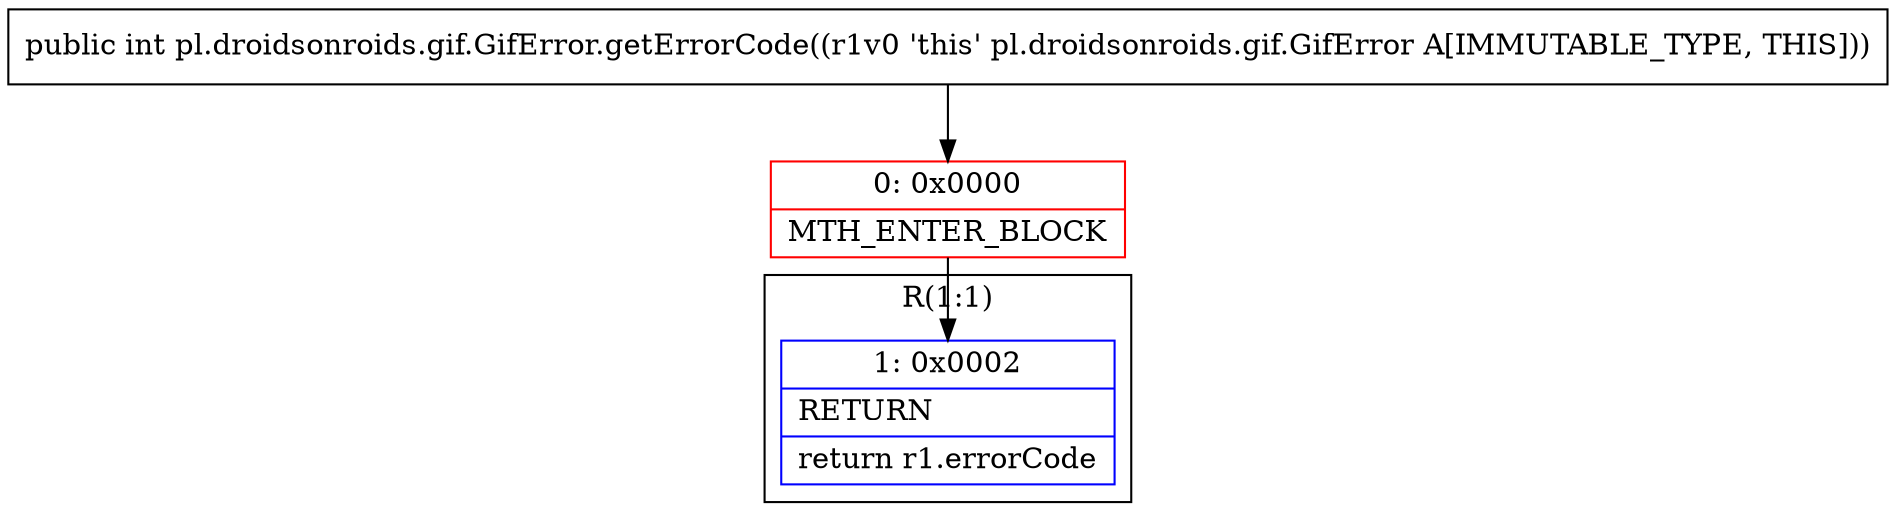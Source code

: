 digraph "CFG forpl.droidsonroids.gif.GifError.getErrorCode()I" {
subgraph cluster_Region_1071936988 {
label = "R(1:1)";
node [shape=record,color=blue];
Node_1 [shape=record,label="{1\:\ 0x0002|RETURN\l|return r1.errorCode\l}"];
}
Node_0 [shape=record,color=red,label="{0\:\ 0x0000|MTH_ENTER_BLOCK\l}"];
MethodNode[shape=record,label="{public int pl.droidsonroids.gif.GifError.getErrorCode((r1v0 'this' pl.droidsonroids.gif.GifError A[IMMUTABLE_TYPE, THIS])) }"];
MethodNode -> Node_0;
Node_0 -> Node_1;
}

